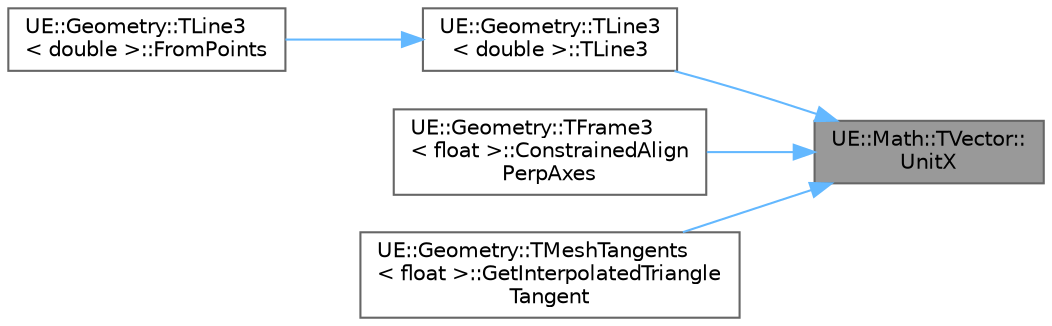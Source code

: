 digraph "UE::Math::TVector::UnitX"
{
 // INTERACTIVE_SVG=YES
 // LATEX_PDF_SIZE
  bgcolor="transparent";
  edge [fontname=Helvetica,fontsize=10,labelfontname=Helvetica,labelfontsize=10];
  node [fontname=Helvetica,fontsize=10,shape=box,height=0.2,width=0.4];
  rankdir="RL";
  Node1 [id="Node000001",label="UE::Math::TVector::\lUnitX",height=0.2,width=0.4,color="gray40", fillcolor="grey60", style="filled", fontcolor="black",tooltip=" "];
  Node1 -> Node2 [id="edge1_Node000001_Node000002",dir="back",color="steelblue1",style="solid",tooltip=" "];
  Node2 [id="Node000002",label="UE::Geometry::TLine3\l\< double \>::TLine3",height=0.2,width=0.4,color="grey40", fillcolor="white", style="filled",URL="$da/dc3/structUE_1_1Geometry_1_1TLine3.html#a2793c09fddebf546083d79bcfe507de4",tooltip=" "];
  Node2 -> Node3 [id="edge2_Node000002_Node000003",dir="back",color="steelblue1",style="solid",tooltip=" "];
  Node3 [id="Node000003",label="UE::Geometry::TLine3\l\< double \>::FromPoints",height=0.2,width=0.4,color="grey40", fillcolor="white", style="filled",URL="$da/dc3/structUE_1_1Geometry_1_1TLine3.html#aa04dc668ad8fbbd9223ab51058611d7d",tooltip=" "];
  Node1 -> Node4 [id="edge3_Node000001_Node000004",dir="back",color="steelblue1",style="solid",tooltip=" "];
  Node4 [id="Node000004",label="UE::Geometry::TFrame3\l\< float \>::ConstrainedAlign\lPerpAxes",height=0.2,width=0.4,color="grey40", fillcolor="white", style="filled",URL="$d6/d82/structUE_1_1Geometry_1_1TFrame3.html#a07d62db14748ac1e92b3f0e0fa1e05f6",tooltip=" "];
  Node1 -> Node5 [id="edge4_Node000001_Node000005",dir="back",color="steelblue1",style="solid",tooltip=" "];
  Node5 [id="Node000005",label="UE::Geometry::TMeshTangents\l\< float \>::GetInterpolatedTriangle\lTangent",height=0.2,width=0.4,color="grey40", fillcolor="white", style="filled",URL="$d8/d5c/classUE_1_1Geometry_1_1TMeshTangents.html#a5084c3becfd84150f0ce921139df0852",tooltip=" "];
}
